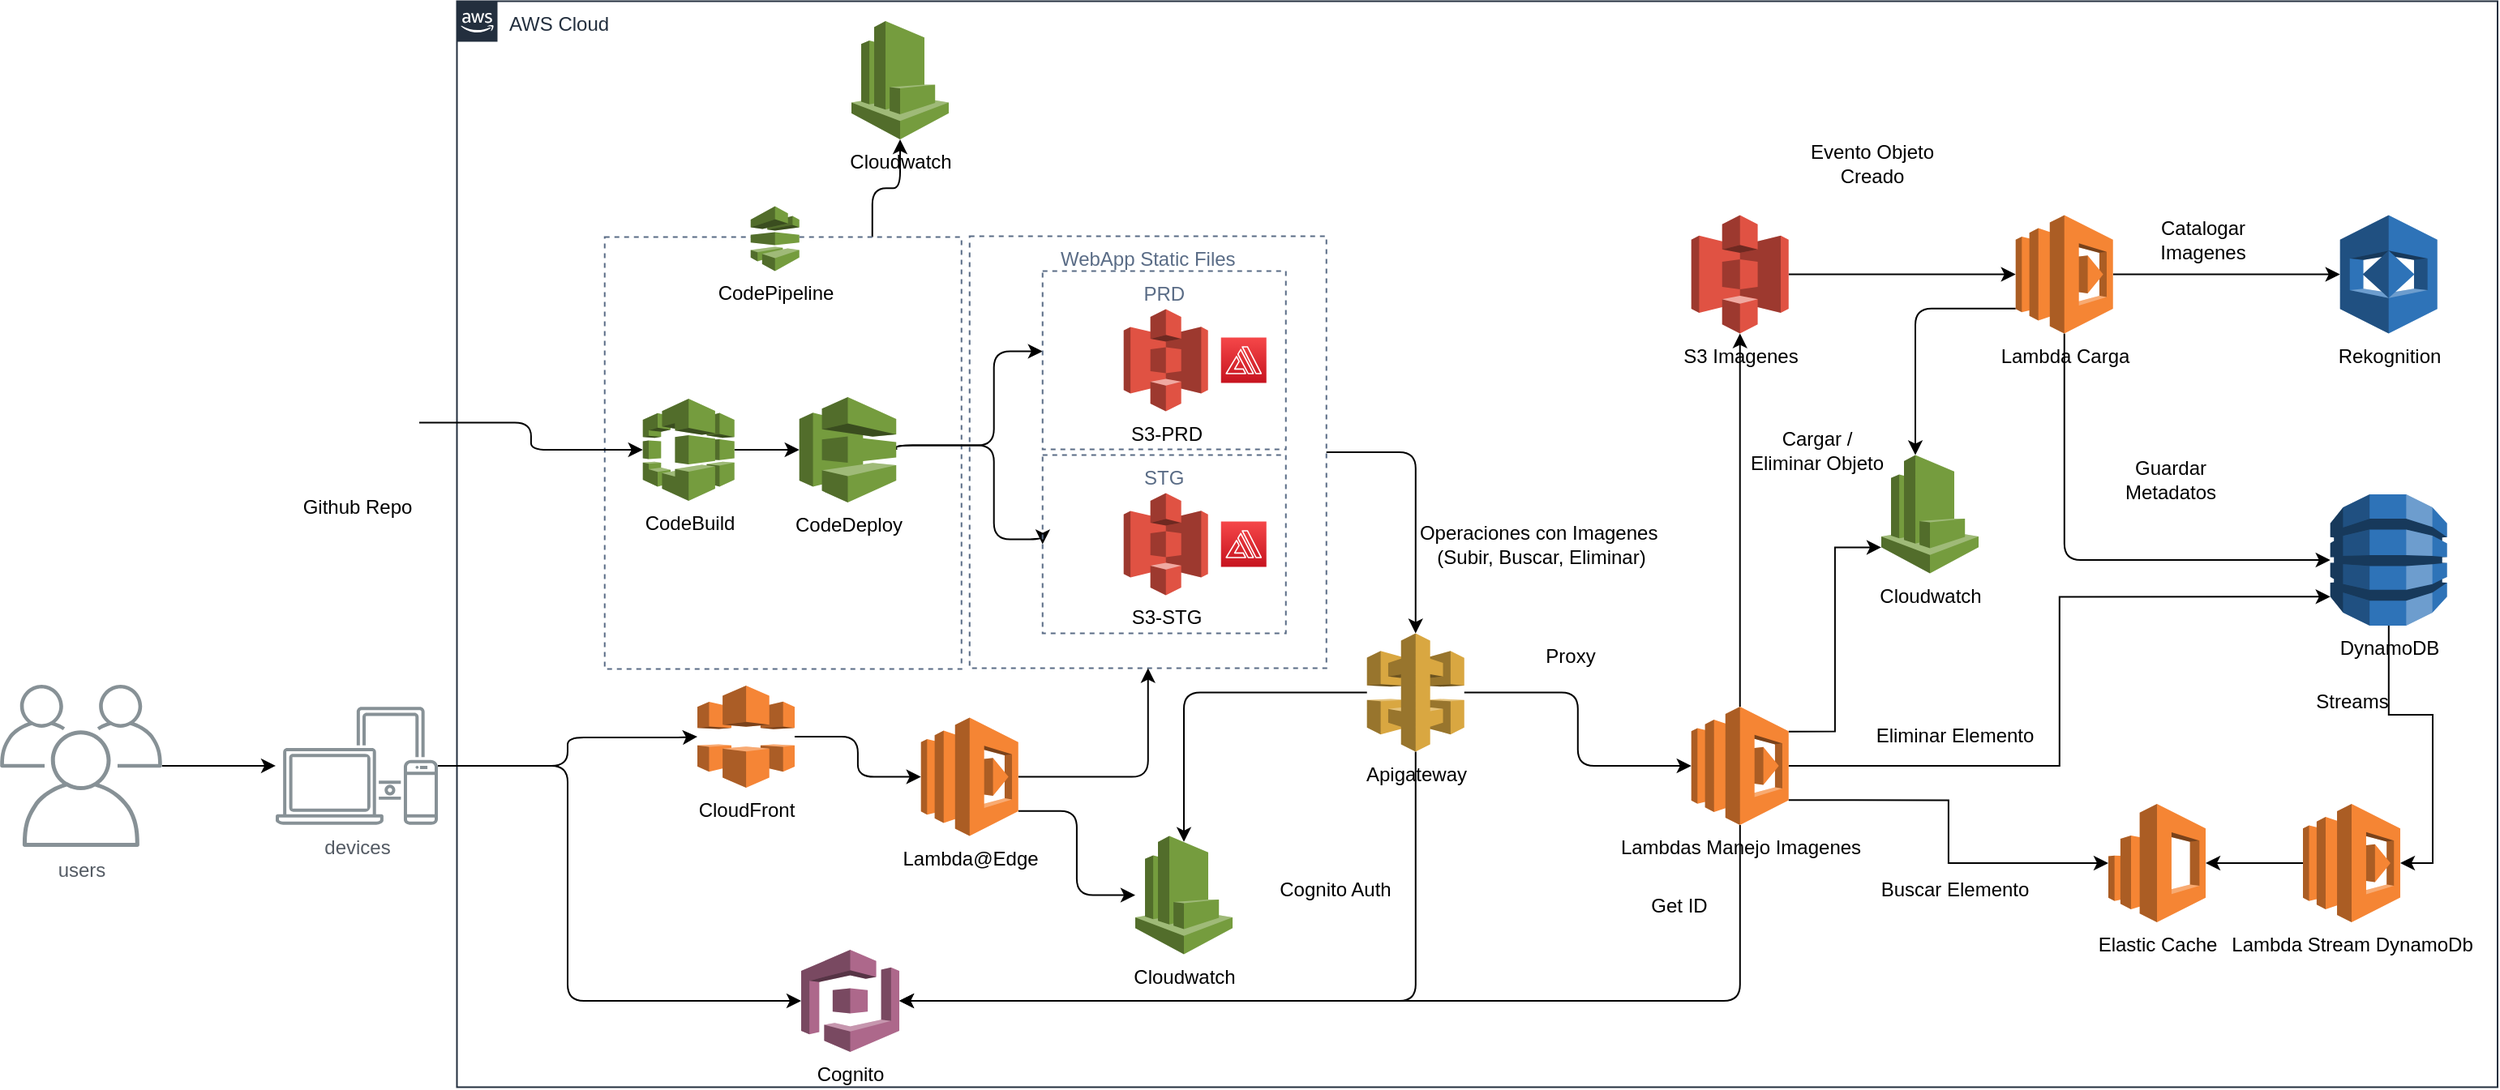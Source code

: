 <mxfile version="15.2.9" type="github">
  <diagram id="Ht1M8jgEwFfnCIfOTk4-" name="Page-1">
    <mxGraphModel dx="1622" dy="1622" grid="1" gridSize="10" guides="1" tooltips="1" connect="1" arrows="1" fold="1" page="1" pageScale="1" pageWidth="1169" pageHeight="827" math="0" shadow="0">
      <root>
        <mxCell id="0" />
        <mxCell id="1" parent="0" />
        <mxCell id="4WlxeMw79ZN2By6aLyfn-9" value="AWS Cloud" style="points=[[0,0],[0.25,0],[0.5,0],[0.75,0],[1,0],[1,0.25],[1,0.5],[1,0.75],[1,1],[0.75,1],[0.5,1],[0.25,1],[0,1],[0,0.75],[0,0.5],[0,0.25]];outlineConnect=0;gradientColor=none;html=1;whiteSpace=wrap;fontSize=12;fontStyle=0;shape=mxgraph.aws4.group;grIcon=mxgraph.aws4.group_aws_cloud_alt;strokeColor=#232F3E;fillColor=none;verticalAlign=top;align=left;spacingLeft=30;fontColor=#232F3E;dashed=0;" parent="1" vertex="1">
          <mxGeometry x="341.75" y="-485.25" width="1258.25" height="670" as="geometry" />
        </mxCell>
        <mxCell id="4WlxeMw79ZN2By6aLyfn-75" style="edgeStyle=orthogonalEdgeStyle;rounded=1;orthogonalLoop=1;jettySize=auto;html=1;exitX=1;exitY=0.5;exitDx=0;exitDy=0;entryX=0.5;entryY=0;entryDx=0;entryDy=0;entryPerimeter=0;" parent="1" source="4WlxeMw79ZN2By6aLyfn-39" target="4WlxeMw79ZN2By6aLyfn-43" edge="1">
          <mxGeometry relative="1" as="geometry" />
        </mxCell>
        <mxCell id="4WlxeMw79ZN2By6aLyfn-39" value="WebApp Static Files" style="fillColor=none;strokeColor=#5A6C86;dashed=1;verticalAlign=top;fontStyle=0;fontColor=#5A6C86;" parent="1" vertex="1">
          <mxGeometry x="657.87" y="-340.25" width="220" height="266.5" as="geometry" />
        </mxCell>
        <mxCell id="4WlxeMw79ZN2By6aLyfn-91" style="edgeStyle=orthogonalEdgeStyle;rounded=1;orthogonalLoop=1;jettySize=auto;html=1;exitX=0.75;exitY=0;exitDx=0;exitDy=0;entryX=0.5;entryY=1;entryDx=0;entryDy=0;entryPerimeter=0;" parent="1" source="4WlxeMw79ZN2By6aLyfn-16" target="4WlxeMw79ZN2By6aLyfn-89" edge="1">
          <mxGeometry relative="1" as="geometry" />
        </mxCell>
        <mxCell id="4WlxeMw79ZN2By6aLyfn-16" value="" style="fillColor=none;strokeColor=#5A6C86;dashed=1;verticalAlign=top;fontStyle=0;fontColor=#5A6C86;" parent="1" vertex="1">
          <mxGeometry x="432.87" y="-339.75" width="220" height="266.5" as="geometry" />
        </mxCell>
        <mxCell id="4WlxeMw79ZN2By6aLyfn-27" style="edgeStyle=orthogonalEdgeStyle;rounded=0;orthogonalLoop=1;jettySize=auto;html=1;" parent="1" source="4WlxeMw79ZN2By6aLyfn-5" target="4WlxeMw79ZN2By6aLyfn-6" edge="1">
          <mxGeometry relative="1" as="geometry" />
        </mxCell>
        <mxCell id="4WlxeMw79ZN2By6aLyfn-5" value="users" style="sketch=0;outlineConnect=0;gradientColor=none;fontColor=#545B64;strokeColor=none;fillColor=#879196;dashed=0;verticalLabelPosition=bottom;verticalAlign=top;align=center;html=1;fontSize=12;fontStyle=0;aspect=fixed;shape=mxgraph.aws4.illustration_users;pointerEvents=1" parent="1" vertex="1">
          <mxGeometry x="60" y="-63.5" width="100" height="100" as="geometry" />
        </mxCell>
        <mxCell id="4WlxeMw79ZN2By6aLyfn-98" style="edgeStyle=orthogonalEdgeStyle;rounded=1;orthogonalLoop=1;jettySize=auto;html=1;entryX=0;entryY=0.5;entryDx=0;entryDy=0;entryPerimeter=0;" parent="1" source="4WlxeMw79ZN2By6aLyfn-6" target="4WlxeMw79ZN2By6aLyfn-12" edge="1">
          <mxGeometry relative="1" as="geometry">
            <Array as="points">
              <mxPoint x="410" y="-14" />
              <mxPoint x="410" y="-31" />
              <mxPoint x="480" y="-31" />
            </Array>
          </mxGeometry>
        </mxCell>
        <mxCell id="4WlxeMw79ZN2By6aLyfn-99" style="edgeStyle=orthogonalEdgeStyle;rounded=1;orthogonalLoop=1;jettySize=auto;html=1;entryX=0;entryY=0.5;entryDx=0;entryDy=0;entryPerimeter=0;strokeColor=default;" parent="1" source="4WlxeMw79ZN2By6aLyfn-6" target="4WlxeMw79ZN2By6aLyfn-45" edge="1">
          <mxGeometry relative="1" as="geometry">
            <Array as="points">
              <mxPoint x="410" y="-13" />
              <mxPoint x="410" y="132" />
            </Array>
          </mxGeometry>
        </mxCell>
        <mxCell id="4WlxeMw79ZN2By6aLyfn-6" value="devices" style="sketch=0;outlineConnect=0;gradientColor=none;fontColor=#545B64;strokeColor=none;fillColor=#879196;dashed=0;verticalLabelPosition=bottom;verticalAlign=top;align=center;html=1;fontSize=12;fontStyle=0;aspect=fixed;shape=mxgraph.aws4.illustration_devices;pointerEvents=1" parent="1" vertex="1">
          <mxGeometry x="230" y="-50" width="100" height="73" as="geometry" />
        </mxCell>
        <mxCell id="4WlxeMw79ZN2By6aLyfn-30" style="edgeStyle=orthogonalEdgeStyle;rounded=1;orthogonalLoop=1;jettySize=auto;html=1;entryX=0;entryY=0.5;entryDx=0;entryDy=0;entryPerimeter=0;" parent="1" source="4WlxeMw79ZN2By6aLyfn-12" target="4WlxeMw79ZN2By6aLyfn-29" edge="1">
          <mxGeometry relative="1" as="geometry" />
        </mxCell>
        <mxCell id="4WlxeMw79ZN2By6aLyfn-12" value="CloudFront" style="outlineConnect=0;dashed=0;verticalLabelPosition=bottom;verticalAlign=top;align=center;html=1;shape=mxgraph.aws3.cloudfront;fillColor=#F58536;gradientColor=none;" parent="1" vertex="1">
          <mxGeometry x="490" y="-63" width="60" height="63" as="geometry" />
        </mxCell>
        <mxCell id="4WlxeMw79ZN2By6aLyfn-14" value="CodePipeline" style="outlineConnect=0;dashed=0;verticalLabelPosition=bottom;verticalAlign=top;align=center;html=1;shape=mxgraph.aws3.codepipeline;fillColor=#759C3E;gradientColor=none;" parent="1" vertex="1">
          <mxGeometry x="522.87" y="-358.75" width="30" height="40" as="geometry" />
        </mxCell>
        <mxCell id="4WlxeMw79ZN2By6aLyfn-19" style="edgeStyle=orthogonalEdgeStyle;rounded=1;orthogonalLoop=1;jettySize=auto;html=1;exitX=1;exitY=0.5;exitDx=0;exitDy=0;entryX=0;entryY=0.5;entryDx=0;entryDy=0;entryPerimeter=0;strokeColor=default;" parent="1" source="4WlxeMw79ZN2By6aLyfn-15" target="4WlxeMw79ZN2By6aLyfn-18" edge="1">
          <mxGeometry relative="1" as="geometry" />
        </mxCell>
        <mxCell id="4WlxeMw79ZN2By6aLyfn-15" value="Github Repo" style="shape=image;html=1;verticalAlign=top;verticalLabelPosition=bottom;labelBackgroundColor=#ffffff;imageAspect=0;aspect=fixed;image=https://cdn4.iconfinder.com/data/icons/ionicons/512/icon-social-github-128.png" parent="1" vertex="1">
          <mxGeometry x="241.5" y="-263.75" width="77" height="77" as="geometry" />
        </mxCell>
        <mxCell id="4WlxeMw79ZN2By6aLyfn-24" style="edgeStyle=orthogonalEdgeStyle;rounded=1;orthogonalLoop=1;jettySize=auto;html=1;exitX=1;exitY=0.5;exitDx=0;exitDy=0;exitPerimeter=0;" parent="1" source="4WlxeMw79ZN2By6aLyfn-17" target="4WlxeMw79ZN2By6aLyfn-22" edge="1">
          <mxGeometry relative="1" as="geometry">
            <Array as="points">
              <mxPoint x="672.87" y="-211.25" />
              <mxPoint x="672.87" y="-269.25" />
            </Array>
          </mxGeometry>
        </mxCell>
        <mxCell id="4WlxeMw79ZN2By6aLyfn-25" style="edgeStyle=orthogonalEdgeStyle;rounded=1;orthogonalLoop=1;jettySize=auto;html=1;exitX=1;exitY=0.5;exitDx=0;exitDy=0;exitPerimeter=0;entryX=0;entryY=0.5;entryDx=0;entryDy=0;" parent="1" source="4WlxeMw79ZN2By6aLyfn-17" target="4WlxeMw79ZN2By6aLyfn-23" edge="1">
          <mxGeometry relative="1" as="geometry">
            <Array as="points">
              <mxPoint x="672.87" y="-211.25" />
              <mxPoint x="672.87" y="-153.25" />
            </Array>
          </mxGeometry>
        </mxCell>
        <mxCell id="4WlxeMw79ZN2By6aLyfn-17" value="CodeDeploy" style="outlineConnect=0;dashed=0;verticalLabelPosition=bottom;verticalAlign=top;align=center;html=1;shape=mxgraph.aws3.codedeploy;fillColor=#759C3E;gradientColor=none;" parent="1" vertex="1">
          <mxGeometry x="552.87" y="-241" width="59.75" height="65" as="geometry" />
        </mxCell>
        <mxCell id="4WlxeMw79ZN2By6aLyfn-20" style="edgeStyle=orthogonalEdgeStyle;rounded=0;orthogonalLoop=1;jettySize=auto;html=1;entryX=0;entryY=0.5;entryDx=0;entryDy=0;entryPerimeter=0;" parent="1" source="4WlxeMw79ZN2By6aLyfn-18" target="4WlxeMw79ZN2By6aLyfn-17" edge="1">
          <mxGeometry relative="1" as="geometry" />
        </mxCell>
        <mxCell id="4WlxeMw79ZN2By6aLyfn-18" value="CodeBuild" style="outlineConnect=0;dashed=0;verticalLabelPosition=bottom;verticalAlign=top;align=center;html=1;shape=mxgraph.aws3.codebuild;fillColor=#759C3E;gradientColor=none;" parent="1" vertex="1">
          <mxGeometry x="456.37" y="-240" width="56.5" height="63" as="geometry" />
        </mxCell>
        <mxCell id="4WlxeMw79ZN2By6aLyfn-41" style="edgeStyle=orthogonalEdgeStyle;rounded=1;orthogonalLoop=1;jettySize=auto;html=1;exitX=1;exitY=0.5;exitDx=0;exitDy=0;exitPerimeter=0;entryX=0.5;entryY=1;entryDx=0;entryDy=0;" parent="1" source="4WlxeMw79ZN2By6aLyfn-29" target="4WlxeMw79ZN2By6aLyfn-39" edge="1">
          <mxGeometry relative="1" as="geometry" />
        </mxCell>
        <mxCell id="4WlxeMw79ZN2By6aLyfn-93" style="edgeStyle=orthogonalEdgeStyle;rounded=1;orthogonalLoop=1;jettySize=auto;html=1;exitX=1;exitY=0.79;exitDx=0;exitDy=0;exitPerimeter=0;" parent="1" source="4WlxeMw79ZN2By6aLyfn-29" target="4WlxeMw79ZN2By6aLyfn-92" edge="1">
          <mxGeometry relative="1" as="geometry" />
        </mxCell>
        <mxCell id="4WlxeMw79ZN2By6aLyfn-29" value="Lambda@Edge" style="outlineConnect=0;dashed=0;verticalLabelPosition=bottom;verticalAlign=top;align=center;html=1;shape=mxgraph.aws3.lambda;fillColor=#F58534;gradientColor=none;" parent="1" vertex="1">
          <mxGeometry x="627.87" y="-43.25" width="60" height="73" as="geometry" />
        </mxCell>
        <mxCell id="4WlxeMw79ZN2By6aLyfn-33" value="" style="group" parent="1" vertex="1" connectable="0">
          <mxGeometry x="702.87" y="-318.75" width="180" height="248" as="geometry" />
        </mxCell>
        <mxCell id="4WlxeMw79ZN2By6aLyfn-22" value="PRD" style="fillColor=none;strokeColor=#5A6C86;dashed=1;verticalAlign=top;fontStyle=0;fontColor=#5A6C86;" parent="4WlxeMw79ZN2By6aLyfn-33" vertex="1">
          <mxGeometry width="150" height="110" as="geometry" />
        </mxCell>
        <mxCell id="4WlxeMw79ZN2By6aLyfn-13" value="S3-PRD" style="outlineConnect=0;dashed=0;verticalLabelPosition=bottom;verticalAlign=top;align=center;html=1;shape=mxgraph.aws3.s3;fillColor=#E05243;gradientColor=none;" parent="4WlxeMw79ZN2By6aLyfn-33" vertex="1">
          <mxGeometry x="50" y="23.5" width="52" height="63" as="geometry" />
        </mxCell>
        <mxCell id="4WlxeMw79ZN2By6aLyfn-81" value="" style="sketch=0;points=[[0,0,0],[0.25,0,0],[0.5,0,0],[0.75,0,0],[1,0,0],[0,1,0],[0.25,1,0],[0.5,1,0],[0.75,1,0],[1,1,0],[0,0.25,0],[0,0.5,0],[0,0.75,0],[1,0.25,0],[1,0.5,0],[1,0.75,0]];outlineConnect=0;fontColor=#232F3E;gradientColor=#F54749;gradientDirection=north;fillColor=#C7131F;strokeColor=#ffffff;dashed=0;verticalLabelPosition=bottom;verticalAlign=top;align=center;html=1;fontSize=12;fontStyle=0;aspect=fixed;shape=mxgraph.aws4.resourceIcon;resIcon=mxgraph.aws4.amplify;" parent="4WlxeMw79ZN2By6aLyfn-33" vertex="1">
          <mxGeometry x="110" y="41" width="28" height="28" as="geometry" />
        </mxCell>
        <mxCell id="4WlxeMw79ZN2By6aLyfn-34" value="" style="group" parent="1" vertex="1" connectable="0">
          <mxGeometry x="702.87" y="-205.25" width="150" height="110" as="geometry" />
        </mxCell>
        <mxCell id="4WlxeMw79ZN2By6aLyfn-23" value="STG" style="fillColor=none;strokeColor=#5A6C86;dashed=1;verticalAlign=top;fontStyle=0;fontColor=#5A6C86;" parent="4WlxeMw79ZN2By6aLyfn-34" vertex="1">
          <mxGeometry width="150" height="110" as="geometry" />
        </mxCell>
        <mxCell id="4WlxeMw79ZN2By6aLyfn-21" value="S3-STG" style="outlineConnect=0;dashed=0;verticalLabelPosition=bottom;verticalAlign=top;align=center;html=1;shape=mxgraph.aws3.s3;fillColor=#E05243;gradientColor=none;" parent="4WlxeMw79ZN2By6aLyfn-34" vertex="1">
          <mxGeometry x="50" y="23.5" width="52" height="63" as="geometry" />
        </mxCell>
        <mxCell id="4WlxeMw79ZN2By6aLyfn-82" value="" style="sketch=0;points=[[0,0,0],[0.25,0,0],[0.5,0,0],[0.75,0,0],[1,0,0],[0,1,0],[0.25,1,0],[0.5,1,0],[0.75,1,0],[1,1,0],[0,0.25,0],[0,0.5,0],[0,0.75,0],[1,0.25,0],[1,0.5,0],[1,0.75,0]];outlineConnect=0;fontColor=#232F3E;gradientColor=#F54749;gradientDirection=north;fillColor=#C7131F;strokeColor=#ffffff;dashed=0;verticalLabelPosition=bottom;verticalAlign=top;align=center;html=1;fontSize=12;fontStyle=0;aspect=fixed;shape=mxgraph.aws4.resourceIcon;resIcon=mxgraph.aws4.amplify;" parent="4WlxeMw79ZN2By6aLyfn-34" vertex="1">
          <mxGeometry x="110" y="41" width="28" height="28" as="geometry" />
        </mxCell>
        <mxCell id="4WlxeMw79ZN2By6aLyfn-69" style="edgeStyle=orthogonalEdgeStyle;rounded=1;orthogonalLoop=1;jettySize=auto;html=1;" parent="1" source="4WlxeMw79ZN2By6aLyfn-37" target="4WlxeMw79ZN2By6aLyfn-68" edge="1">
          <mxGeometry relative="1" as="geometry" />
        </mxCell>
        <mxCell id="4WlxeMw79ZN2By6aLyfn-37" value="S3 Imagenes" style="outlineConnect=0;dashed=0;verticalLabelPosition=bottom;verticalAlign=top;align=center;html=1;shape=mxgraph.aws3.s3;fillColor=#E05243;gradientColor=none;" parent="1" vertex="1">
          <mxGeometry x="1102.87" y="-353.25" width="60" height="73" as="geometry" />
        </mxCell>
        <mxCell id="4WlxeMw79ZN2By6aLyfn-57" style="edgeStyle=orthogonalEdgeStyle;rounded=1;orthogonalLoop=1;jettySize=auto;html=1;" parent="1" source="4WlxeMw79ZN2By6aLyfn-43" target="4WlxeMw79ZN2By6aLyfn-56" edge="1">
          <mxGeometry relative="1" as="geometry" />
        </mxCell>
        <mxCell id="4WlxeMw79ZN2By6aLyfn-61" style="edgeStyle=orthogonalEdgeStyle;rounded=1;orthogonalLoop=1;jettySize=auto;html=1;exitX=0.5;exitY=1;exitDx=0;exitDy=0;exitPerimeter=0;entryX=1;entryY=0.5;entryDx=0;entryDy=0;entryPerimeter=0;" parent="1" source="4WlxeMw79ZN2By6aLyfn-43" target="4WlxeMw79ZN2By6aLyfn-45" edge="1">
          <mxGeometry relative="1" as="geometry">
            <mxPoint x="673.12" y="118.25" as="targetPoint" />
          </mxGeometry>
        </mxCell>
        <mxCell id="4WlxeMw79ZN2By6aLyfn-94" style="edgeStyle=orthogonalEdgeStyle;rounded=1;orthogonalLoop=1;jettySize=auto;html=1;entryX=0.5;entryY=0.05;entryDx=0;entryDy=0;entryPerimeter=0;" parent="1" source="4WlxeMw79ZN2By6aLyfn-43" target="4WlxeMw79ZN2By6aLyfn-92" edge="1">
          <mxGeometry relative="1" as="geometry" />
        </mxCell>
        <mxCell id="4WlxeMw79ZN2By6aLyfn-43" value="Apigateway" style="outlineConnect=0;dashed=0;verticalLabelPosition=bottom;verticalAlign=top;align=center;html=1;shape=mxgraph.aws3.api_gateway;fillColor=#D9A741;gradientColor=none;" parent="1" vertex="1">
          <mxGeometry x="902.87" y="-95.25" width="60" height="73" as="geometry" />
        </mxCell>
        <mxCell id="4WlxeMw79ZN2By6aLyfn-45" value="Cognito" style="outlineConnect=0;dashed=0;verticalLabelPosition=bottom;verticalAlign=top;align=center;html=1;shape=mxgraph.aws3.cognito;fillColor=#AD688B;gradientColor=none;" parent="1" vertex="1">
          <mxGeometry x="554" y="100" width="60.5" height="63" as="geometry" />
        </mxCell>
        <mxCell id="4WlxeMw79ZN2By6aLyfn-53" value="Operaciones con Imagenes&amp;nbsp;&lt;br&gt;(Subir, Buscar, Eliminar)" style="text;html=1;align=center;verticalAlign=middle;resizable=0;points=[];autosize=1;strokeColor=none;fillColor=none;" parent="1" vertex="1">
          <mxGeometry x="924.62" y="-165.25" width="170" height="30" as="geometry" />
        </mxCell>
        <mxCell id="4WlxeMw79ZN2By6aLyfn-55" value="Elastic Cache" style="outlineConnect=0;dashed=0;verticalLabelPosition=bottom;verticalAlign=top;align=center;html=1;shape=mxgraph.aws3.elasticsearch_service;fillColor=#F58534;gradientColor=none;" parent="1" vertex="1">
          <mxGeometry x="1360" y="10" width="60" height="73" as="geometry" />
        </mxCell>
        <mxCell id="4WlxeMw79ZN2By6aLyfn-59" style="edgeStyle=orthogonalEdgeStyle;rounded=0;orthogonalLoop=1;jettySize=auto;html=1;exitX=1;exitY=0.79;exitDx=0;exitDy=0;exitPerimeter=0;" parent="1" source="4WlxeMw79ZN2By6aLyfn-56" target="4WlxeMw79ZN2By6aLyfn-55" edge="1">
          <mxGeometry relative="1" as="geometry" />
        </mxCell>
        <mxCell id="4WlxeMw79ZN2By6aLyfn-65" style="edgeStyle=orthogonalEdgeStyle;rounded=1;orthogonalLoop=1;jettySize=auto;html=1;entryX=0.5;entryY=1;entryDx=0;entryDy=0;entryPerimeter=0;" parent="1" source="4WlxeMw79ZN2By6aLyfn-56" target="4WlxeMw79ZN2By6aLyfn-37" edge="1">
          <mxGeometry relative="1" as="geometry" />
        </mxCell>
        <mxCell id="4WlxeMw79ZN2By6aLyfn-76" style="edgeStyle=orthogonalEdgeStyle;rounded=1;orthogonalLoop=1;jettySize=auto;html=1;entryX=1;entryY=0.5;entryDx=0;entryDy=0;entryPerimeter=0;" parent="1" source="4WlxeMw79ZN2By6aLyfn-56" target="4WlxeMw79ZN2By6aLyfn-45" edge="1">
          <mxGeometry relative="1" as="geometry">
            <mxPoint x="673.12" y="118.25" as="targetPoint" />
            <Array as="points">
              <mxPoint x="1133" y="132" />
            </Array>
          </mxGeometry>
        </mxCell>
        <mxCell id="tjwOAA_9ftNFf6p4fjJh-4" style="edgeStyle=orthogonalEdgeStyle;rounded=0;orthogonalLoop=1;jettySize=auto;html=1;exitX=1;exitY=0.21;exitDx=0;exitDy=0;exitPerimeter=0;entryX=0;entryY=0.78;entryDx=0;entryDy=0;entryPerimeter=0;" edge="1" parent="1" source="4WlxeMw79ZN2By6aLyfn-56" target="4WlxeMw79ZN2By6aLyfn-95">
          <mxGeometry relative="1" as="geometry" />
        </mxCell>
        <mxCell id="tjwOAA_9ftNFf6p4fjJh-5" style="edgeStyle=orthogonalEdgeStyle;rounded=0;orthogonalLoop=1;jettySize=auto;html=1;exitX=1;exitY=0.5;exitDx=0;exitDy=0;exitPerimeter=0;entryX=0;entryY=0.78;entryDx=0;entryDy=0;entryPerimeter=0;" edge="1" parent="1" source="4WlxeMw79ZN2By6aLyfn-56" target="4WlxeMw79ZN2By6aLyfn-83">
          <mxGeometry relative="1" as="geometry" />
        </mxCell>
        <mxCell id="4WlxeMw79ZN2By6aLyfn-56" value="Lambdas Manejo Imagenes" style="outlineConnect=0;dashed=0;verticalLabelPosition=bottom;verticalAlign=top;align=center;html=1;shape=mxgraph.aws3.lambda;fillColor=#F58534;gradientColor=none;" parent="1" vertex="1">
          <mxGeometry x="1102.87" y="-50" width="60" height="73" as="geometry" />
        </mxCell>
        <mxCell id="4WlxeMw79ZN2By6aLyfn-58" value="Proxy" style="text;html=1;align=center;verticalAlign=middle;resizable=0;points=[];autosize=1;strokeColor=none;fillColor=none;" parent="1" vertex="1">
          <mxGeometry x="1002.87" y="-90.75" width="50" height="20" as="geometry" />
        </mxCell>
        <mxCell id="4WlxeMw79ZN2By6aLyfn-63" value="Cognito Auth" style="text;html=1;align=center;verticalAlign=middle;resizable=0;points=[];autosize=1;strokeColor=none;fillColor=none;" parent="1" vertex="1">
          <mxGeometry x="842.87" y="53.25" width="80" height="20" as="geometry" />
        </mxCell>
        <mxCell id="4WlxeMw79ZN2By6aLyfn-64" value="Get ID" style="text;html=1;align=center;verticalAlign=middle;resizable=0;points=[];autosize=1;strokeColor=none;fillColor=none;" parent="1" vertex="1">
          <mxGeometry x="1070" y="63" width="50" height="20" as="geometry" />
        </mxCell>
        <mxCell id="4WlxeMw79ZN2By6aLyfn-72" style="edgeStyle=orthogonalEdgeStyle;rounded=1;orthogonalLoop=1;jettySize=auto;html=1;exitX=1;exitY=0.5;exitDx=0;exitDy=0;exitPerimeter=0;entryX=0;entryY=0.5;entryDx=0;entryDy=0;entryPerimeter=0;" parent="1" source="4WlxeMw79ZN2By6aLyfn-68" target="4WlxeMw79ZN2By6aLyfn-71" edge="1">
          <mxGeometry relative="1" as="geometry" />
        </mxCell>
        <mxCell id="4WlxeMw79ZN2By6aLyfn-84" style="edgeStyle=orthogonalEdgeStyle;rounded=1;orthogonalLoop=1;jettySize=auto;html=1;exitX=0.5;exitY=1;exitDx=0;exitDy=0;exitPerimeter=0;entryX=0;entryY=0.5;entryDx=0;entryDy=0;entryPerimeter=0;" parent="1" source="4WlxeMw79ZN2By6aLyfn-68" target="4WlxeMw79ZN2By6aLyfn-83" edge="1">
          <mxGeometry relative="1" as="geometry" />
        </mxCell>
        <mxCell id="4WlxeMw79ZN2By6aLyfn-97" style="edgeStyle=orthogonalEdgeStyle;rounded=1;orthogonalLoop=1;jettySize=auto;html=1;exitX=0;exitY=0.79;exitDx=0;exitDy=0;exitPerimeter=0;entryX=0.35;entryY=0;entryDx=0;entryDy=0;entryPerimeter=0;" parent="1" source="4WlxeMw79ZN2By6aLyfn-68" target="4WlxeMw79ZN2By6aLyfn-95" edge="1">
          <mxGeometry relative="1" as="geometry" />
        </mxCell>
        <mxCell id="4WlxeMw79ZN2By6aLyfn-68" value="Lambda Carga" style="outlineConnect=0;dashed=0;verticalLabelPosition=bottom;verticalAlign=top;align=center;html=1;shape=mxgraph.aws3.lambda;fillColor=#F58534;gradientColor=none;" parent="1" vertex="1">
          <mxGeometry x="1302.87" y="-353.25" width="60" height="73" as="geometry" />
        </mxCell>
        <mxCell id="4WlxeMw79ZN2By6aLyfn-70" value="Evento Objeto&lt;br&gt;Creado" style="text;html=1;align=center;verticalAlign=middle;resizable=0;points=[];autosize=1;strokeColor=none;fillColor=none;" parent="1" vertex="1">
          <mxGeometry x="1169" y="-400" width="90" height="30" as="geometry" />
        </mxCell>
        <mxCell id="4WlxeMw79ZN2By6aLyfn-71" value="Rekognition" style="outlineConnect=0;dashed=0;verticalLabelPosition=bottom;verticalAlign=top;align=center;html=1;shape=mxgraph.aws3.rekognition;fillColor=#2E73B8;gradientColor=none;" parent="1" vertex="1">
          <mxGeometry x="1502.87" y="-353.25" width="60" height="73" as="geometry" />
        </mxCell>
        <mxCell id="4WlxeMw79ZN2By6aLyfn-74" value="Guardar &lt;br&gt;Metadatos" style="text;html=1;align=center;verticalAlign=middle;resizable=0;points=[];autosize=1;strokeColor=none;fillColor=none;" parent="1" vertex="1">
          <mxGeometry x="1362.87" y="-205.25" width="70" height="30" as="geometry" />
        </mxCell>
        <mxCell id="4WlxeMw79ZN2By6aLyfn-77" value="Cargar / &lt;br&gt;Eliminar Objeto" style="text;html=1;align=center;verticalAlign=middle;resizable=0;points=[];autosize=1;strokeColor=none;fillColor=none;" parent="1" vertex="1">
          <mxGeometry x="1130" y="-223.5" width="100" height="30" as="geometry" />
        </mxCell>
        <mxCell id="4WlxeMw79ZN2By6aLyfn-78" value="Buscar Elemento" style="text;html=1;align=center;verticalAlign=middle;resizable=0;points=[];autosize=1;strokeColor=none;fillColor=none;" parent="1" vertex="1">
          <mxGeometry x="1210" y="53.25" width="110" height="20" as="geometry" />
        </mxCell>
        <mxCell id="tjwOAA_9ftNFf6p4fjJh-2" style="edgeStyle=orthogonalEdgeStyle;rounded=0;orthogonalLoop=1;jettySize=auto;html=1;entryX=1;entryY=0.5;entryDx=0;entryDy=0;entryPerimeter=0;" edge="1" parent="1" source="4WlxeMw79ZN2By6aLyfn-83" target="tjwOAA_9ftNFf6p4fjJh-1">
          <mxGeometry relative="1" as="geometry" />
        </mxCell>
        <mxCell id="4WlxeMw79ZN2By6aLyfn-83" value="DynamoDB" style="outlineConnect=0;dashed=0;verticalLabelPosition=bottom;verticalAlign=top;align=center;html=1;shape=mxgraph.aws3.dynamo_db;fillColor=#2E73B8;gradientColor=none;" parent="1" vertex="1">
          <mxGeometry x="1496.87" y="-181" width="72" height="81" as="geometry" />
        </mxCell>
        <mxCell id="4WlxeMw79ZN2By6aLyfn-86" value="Streams" style="text;html=1;align=center;verticalAlign=middle;resizable=0;points=[];autosize=1;strokeColor=none;fillColor=none;" parent="1" vertex="1">
          <mxGeometry x="1480" y="-63.25" width="60" height="20" as="geometry" />
        </mxCell>
        <mxCell id="4WlxeMw79ZN2By6aLyfn-87" value="Catalogar &lt;br&gt;Imagenes" style="text;html=1;align=center;verticalAlign=middle;resizable=0;points=[];autosize=1;strokeColor=none;fillColor=none;" parent="1" vertex="1">
          <mxGeometry x="1382.87" y="-353.25" width="70" height="30" as="geometry" />
        </mxCell>
        <mxCell id="4WlxeMw79ZN2By6aLyfn-89" value="Cloudwatch" style="outlineConnect=0;dashed=0;verticalLabelPosition=bottom;verticalAlign=top;align=center;html=1;shape=mxgraph.aws3.cloudwatch;fillColor=#759C3E;gradientColor=none;" parent="1" vertex="1">
          <mxGeometry x="585" y="-473" width="60" height="73" as="geometry" />
        </mxCell>
        <mxCell id="4WlxeMw79ZN2By6aLyfn-92" value="Cloudwatch" style="outlineConnect=0;dashed=0;verticalLabelPosition=bottom;verticalAlign=top;align=center;html=1;shape=mxgraph.aws3.cloudwatch;fillColor=#759C3E;gradientColor=none;" parent="1" vertex="1">
          <mxGeometry x="760" y="29.75" width="60" height="73" as="geometry" />
        </mxCell>
        <mxCell id="4WlxeMw79ZN2By6aLyfn-95" value="Cloudwatch" style="outlineConnect=0;dashed=0;verticalLabelPosition=bottom;verticalAlign=top;align=center;html=1;shape=mxgraph.aws3.cloudwatch;fillColor=#759C3E;gradientColor=none;" parent="1" vertex="1">
          <mxGeometry x="1220" y="-205.25" width="60" height="73" as="geometry" />
        </mxCell>
        <mxCell id="tjwOAA_9ftNFf6p4fjJh-3" style="edgeStyle=orthogonalEdgeStyle;rounded=0;orthogonalLoop=1;jettySize=auto;html=1;exitX=0;exitY=0.5;exitDx=0;exitDy=0;exitPerimeter=0;" edge="1" parent="1" source="tjwOAA_9ftNFf6p4fjJh-1" target="4WlxeMw79ZN2By6aLyfn-55">
          <mxGeometry relative="1" as="geometry" />
        </mxCell>
        <mxCell id="tjwOAA_9ftNFf6p4fjJh-1" value="Lambda Stream DynamoDb" style="outlineConnect=0;dashed=0;verticalLabelPosition=bottom;verticalAlign=top;align=center;html=1;shape=mxgraph.aws3.lambda;fillColor=#F58534;gradientColor=none;" vertex="1" parent="1">
          <mxGeometry x="1480" y="10" width="60" height="73" as="geometry" />
        </mxCell>
        <mxCell id="tjwOAA_9ftNFf6p4fjJh-6" value="Eliminar Elemento" style="text;html=1;align=center;verticalAlign=middle;resizable=0;points=[];autosize=1;strokeColor=none;fillColor=none;" vertex="1" parent="1">
          <mxGeometry x="1210" y="-42.25" width="110" height="20" as="geometry" />
        </mxCell>
      </root>
    </mxGraphModel>
  </diagram>
</mxfile>
